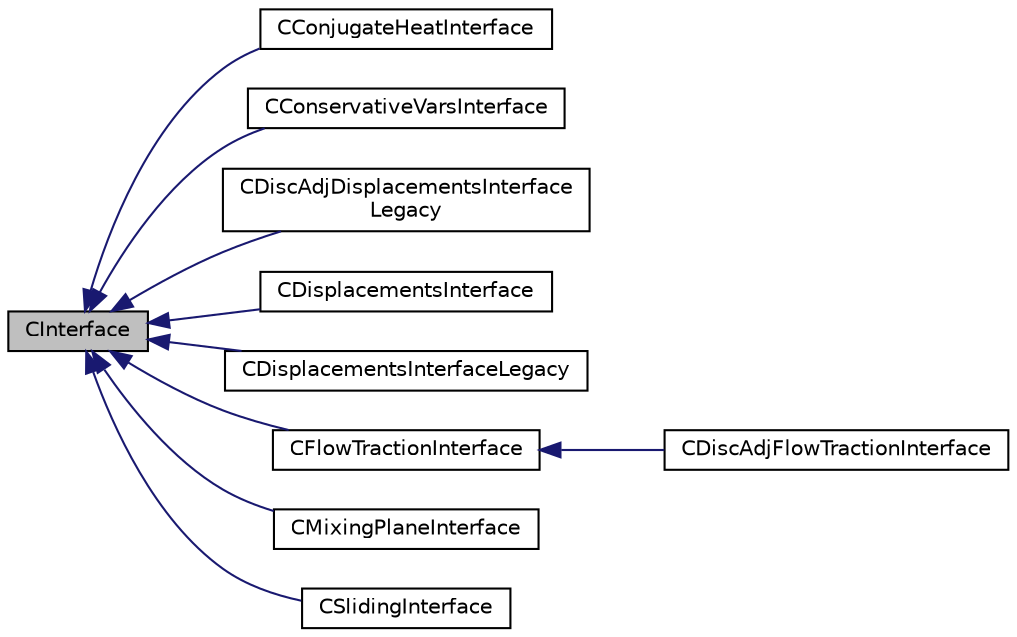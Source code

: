 digraph "CInterface"
{
  edge [fontname="Helvetica",fontsize="10",labelfontname="Helvetica",labelfontsize="10"];
  node [fontname="Helvetica",fontsize="10",shape=record];
  rankdir="LR";
  Node0 [label="CInterface",height=0.2,width=0.4,color="black", fillcolor="grey75", style="filled", fontcolor="black"];
  Node0 -> Node1 [dir="back",color="midnightblue",fontsize="10",style="solid",fontname="Helvetica"];
  Node1 [label="CConjugateHeatInterface",height=0.2,width=0.4,color="black", fillcolor="white", style="filled",URL="$class_c_conjugate_heat_interface.html"];
  Node0 -> Node2 [dir="back",color="midnightblue",fontsize="10",style="solid",fontname="Helvetica"];
  Node2 [label="CConservativeVarsInterface",height=0.2,width=0.4,color="black", fillcolor="white", style="filled",URL="$class_c_conservative_vars_interface.html"];
  Node0 -> Node3 [dir="back",color="midnightblue",fontsize="10",style="solid",fontname="Helvetica"];
  Node3 [label="CDiscAdjDisplacementsInterface\lLegacy",height=0.2,width=0.4,color="black", fillcolor="white", style="filled",URL="$class_c_disc_adj_displacements_interface_legacy.html"];
  Node0 -> Node4 [dir="back",color="midnightblue",fontsize="10",style="solid",fontname="Helvetica"];
  Node4 [label="CDisplacementsInterface",height=0.2,width=0.4,color="black", fillcolor="white", style="filled",URL="$class_c_displacements_interface.html"];
  Node0 -> Node5 [dir="back",color="midnightblue",fontsize="10",style="solid",fontname="Helvetica"];
  Node5 [label="CDisplacementsInterfaceLegacy",height=0.2,width=0.4,color="black", fillcolor="white", style="filled",URL="$class_c_displacements_interface_legacy.html"];
  Node0 -> Node6 [dir="back",color="midnightblue",fontsize="10",style="solid",fontname="Helvetica"];
  Node6 [label="CFlowTractionInterface",height=0.2,width=0.4,color="black", fillcolor="white", style="filled",URL="$class_c_flow_traction_interface.html"];
  Node6 -> Node7 [dir="back",color="midnightblue",fontsize="10",style="solid",fontname="Helvetica"];
  Node7 [label="CDiscAdjFlowTractionInterface",height=0.2,width=0.4,color="black", fillcolor="white", style="filled",URL="$class_c_disc_adj_flow_traction_interface.html"];
  Node0 -> Node8 [dir="back",color="midnightblue",fontsize="10",style="solid",fontname="Helvetica"];
  Node8 [label="CMixingPlaneInterface",height=0.2,width=0.4,color="black", fillcolor="white", style="filled",URL="$class_c_mixing_plane_interface.html"];
  Node0 -> Node9 [dir="back",color="midnightblue",fontsize="10",style="solid",fontname="Helvetica"];
  Node9 [label="CSlidingInterface",height=0.2,width=0.4,color="black", fillcolor="white", style="filled",URL="$class_c_sliding_interface.html"];
}
